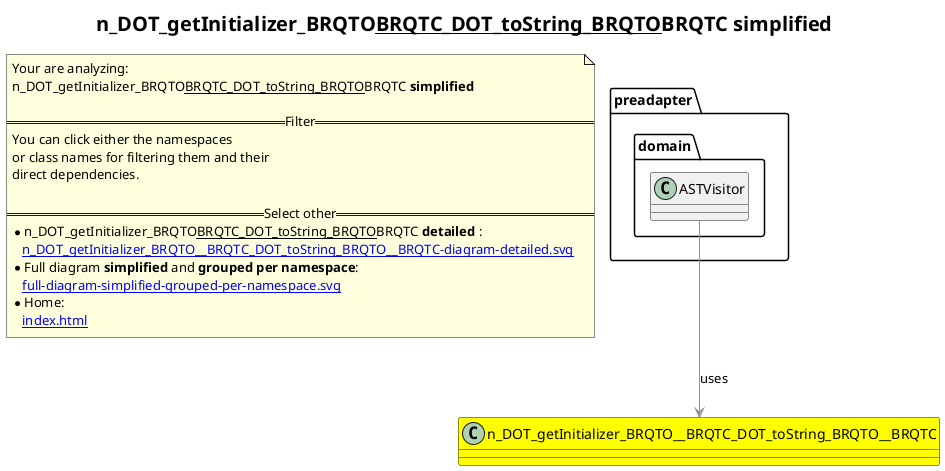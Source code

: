 @startuml
title <size:20>n_DOT_getInitializer_BRQTO__BRQTC_DOT_toString_BRQTO__BRQTC **simplified** </size>
note "Your are analyzing:\nn_DOT_getInitializer_BRQTO__BRQTC_DOT_toString_BRQTO__BRQTC **simplified** \n\n==Filter==\nYou can click either the namespaces \nor class names for filtering them and their\ndirect dependencies.\n\n==Select other==\n* n_DOT_getInitializer_BRQTO__BRQTC_DOT_toString_BRQTO__BRQTC **detailed** :\n   [[n_DOT_getInitializer_BRQTO__BRQTC_DOT_toString_BRQTO__BRQTC-diagram-detailed.svg]]\n* Full diagram **simplified** and **grouped per namespace**:\n   [[full-diagram-simplified-grouped-per-namespace.svg]]\n* Home:\n   [[index.html]]" as FloatingNote
class n_DOT_getInitializer_BRQTO__BRQTC_DOT_toString_BRQTO__BRQTC [[n_DOT_getInitializer_BRQTO__BRQTC_DOT_toString_BRQTO__BRQTC-diagram-simplified.svg]] #yellow {
}
  class preadapter.domain.ASTVisitor [[preadapter.domain.ASTVisitor-diagram-simplified.svg]]  {
  }
 ' *************************************** 
 ' *************************************** 
 ' *************************************** 
' Class relations extracted from namespace:
' 
' Class relations extracted from namespace:
' preadapter.domain
preadapter.domain.ASTVisitor -[#909090]-> n_DOT_getInitializer_BRQTO__BRQTC_DOT_toString_BRQTO__BRQTC  : uses 
@enduml